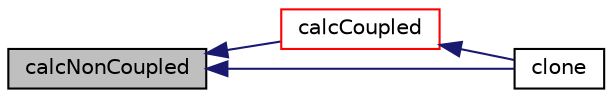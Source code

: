 digraph "calcNonCoupled"
{
  bgcolor="transparent";
  edge [fontname="Helvetica",fontsize="10",labelfontname="Helvetica",labelfontsize="10"];
  node [fontname="Helvetica",fontsize="10",shape=record];
  rankdir="LR";
  Node220 [label="calcNonCoupled",height=0.2,width=0.4,color="black", fillcolor="grey75", style="filled", fontcolor="black"];
  Node220 -> Node221 [dir="back",color="midnightblue",fontsize="10",style="solid",fontname="Helvetica"];
  Node221 [label="calcCoupled",height=0.2,width=0.4,color="red",URL="$a25285.html#afaf626ee39da50a44d12588b5cb987d9",tooltip="Calculate the coupled force. "];
  Node221 -> Node223 [dir="back",color="midnightblue",fontsize="10",style="solid",fontname="Helvetica"];
  Node223 [label="clone",height=0.2,width=0.4,color="black",URL="$a25285.html#ac7eaa8b220cc46ce90a03b7fc312138e",tooltip="Construct and return a clone. "];
  Node220 -> Node223 [dir="back",color="midnightblue",fontsize="10",style="solid",fontname="Helvetica"];
}
